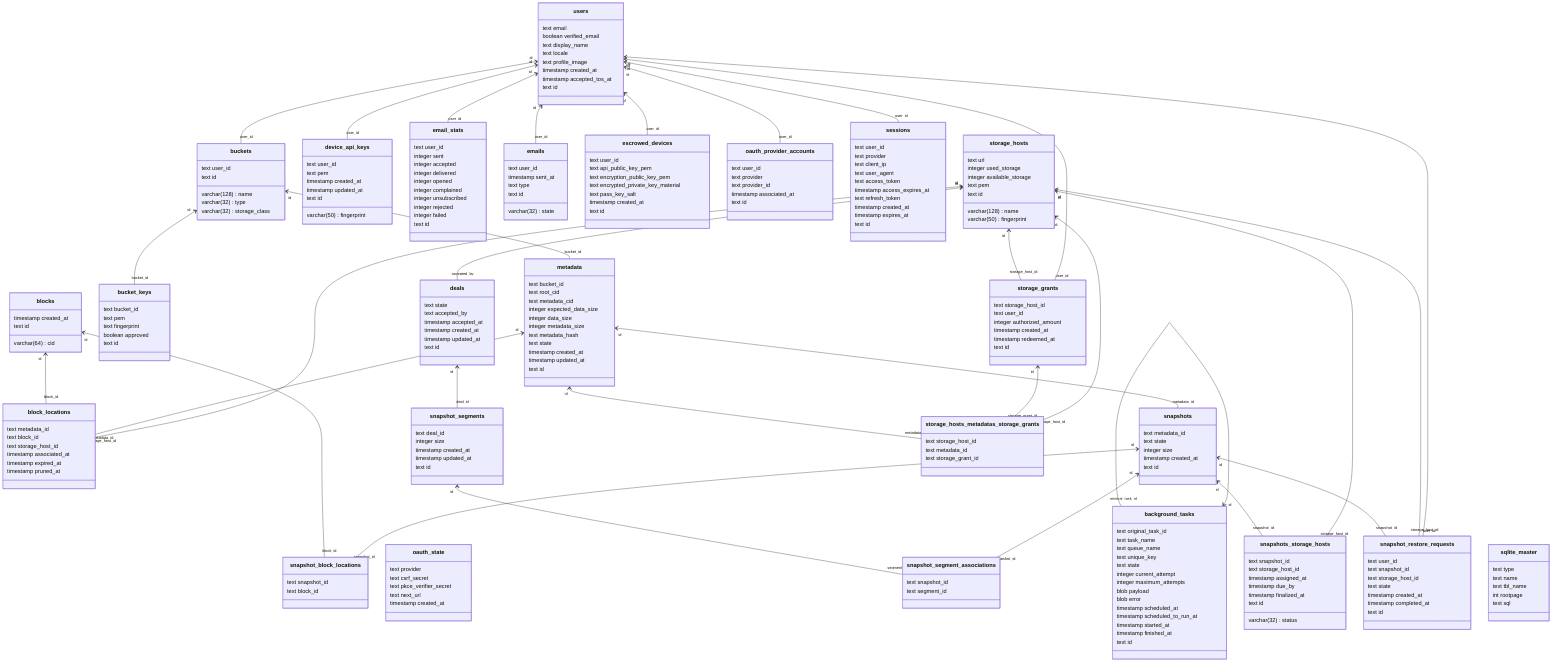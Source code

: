 classDiagram
direction BT
class background_tasks {
   text original_task_id
   text task_name
   text queue_name
   text unique_key
   text state
   integer current_attempt
   integer maximum_attempts
   blob payload
   blob error
   timestamp scheduled_at
   timestamp scheduled_to_run_at
   timestamp started_at
   timestamp finished_at
   text id
}
class block_locations {
   text metadata_id
   text block_id
   text storage_host_id
   timestamp associated_at
   timestamp expired_at
   timestamp pruned_at
}
class blocks {
   varchar(64) cid
   timestamp created_at
   text id
}
class bucket_keys {
   text bucket_id
   text pem
   text fingerprint
   boolean approved
   text id
}
class buckets {
   text user_id
   varchar(128) name
   varchar(32) type
   varchar(32) storage_class
   text id
}
class deals {
   text state
   text accepted_by
   timestamp accepted_at
   timestamp created_at
   timestamp updated_at
   text id
}
class device_api_keys {
   text user_id
   varchar(50) fingerprint
   text pem
   timestamp created_at
   timestamp updated_at
   text id
}
class email_stats {
   text user_id
   integer sent
   integer accepted
   integer delivered
   integer opened
   integer complained
   integer unsubscribed
   integer rejected
   integer failed
   text id
}
class emails {
   text user_id
   timestamp sent_at
   text type
   varchar(32) state
   text id
}
class escrowed_devices {
   text user_id
   text api_public_key_pem
   text encryption_public_key_pem
   text encrypted_private_key_material
   text pass_key_salt
   timestamp created_at
   text id
}
class metadata {
   text bucket_id
   text root_cid
   text metadata_cid
   integer expected_data_size
   integer data_size
   integer metadata_size
   text metadata_hash
   text state
   timestamp created_at
   timestamp updated_at
   text id
}
class oauth_provider_accounts {
   text user_id
   text provider
   text provider_id
   timestamp associated_at
   text id
}
class oauth_state {
   text provider
   text csrf_secret
   text pkce_verifier_secret
   text next_url
   timestamp created_at
}
class sessions {
   text user_id
   text provider
   text client_ip
   text user_agent
   text access_token
   timestamp access_expires_at
   text refresh_token
   timestamp created_at
   timestamp expires_at
   text id
}
class snapshot_block_locations {
   text snapshot_id
   text block_id
}
class snapshot_restore_requests {
   text user_id
   text snapshot_id
   text storage_host_id
   text state
   timestamp created_at
   timestamp completed_at
   text id
}
class snapshot_segment_associations {
   text snapshot_id
   text segment_id
}
class snapshot_segments {
   text deal_id
   integer size
   timestamp created_at
   timestamp updated_at
   text id
}
class snapshots {
   text metadata_id
   text state
   integer size
   timestamp created_at
   text id
}
class snapshots_storage_hosts {
   text snapshot_id
   text storage_host_id
   timestamp assigned_at
   timestamp due_by
   varchar(32) status
   timestamp finalized_at
   text id
}
class sqlite_master {
   text type
   text name
   text tbl_name
   int rootpage
   text sql
}
class storage_grants {
   text storage_host_id
   text user_id
   integer authorized_amount
   timestamp created_at
   timestamp redeemed_at
   text id
}
class storage_hosts {
   varchar(128) name
   text url
   integer used_storage
   integer available_storage
   varchar(50) fingerprint
   text pem
   text id
}
class storage_hosts_metadatas_storage_grants {
   text storage_host_id
   text metadata_id
   text storage_grant_id
}
class users {
   text email
   boolean verified_email
   text display_name
   text locale
   text profile_image
   timestamp created_at
   timestamp accepted_tos_at
   text id
}

background_tasks "original_task_id" --> "id" background_tasks
block_locations "block_id" --> "id" blocks
block_locations "metadata_id" --> "id" metadata
block_locations "storage_host_id" --> "id" storage_hosts
bucket_keys "bucket_id" --> "id" buckets
buckets "user_id" --> "id" users
deals "accepted_by" --> "id" storage_hosts
device_api_keys "user_id" --> "id" users
email_stats "user_id" --> "id" users
emails "user_id" --> "id" users
escrowed_devices "user_id" --> "id" users
metadata "bucket_id" --> "id" buckets
oauth_provider_accounts "user_id" --> "id" users
sessions "user_id" --> "id" users
snapshot_block_locations "block_id" --> "id" blocks
snapshot_block_locations "snapshot_id" --> "id" snapshots
snapshot_restore_requests "snapshot_id" --> "id" snapshots
snapshot_restore_requests "storage_host_id" --> "id" storage_hosts
snapshot_restore_requests "user_id" --> "id" users
snapshot_segment_associations "segment_id" --> "id" snapshot_segments
snapshot_segment_associations "snapshot_id" --> "id" snapshots
snapshot_segments "deal_id" --> "id" deals
snapshots "metadata_id" --> "id" metadata
snapshots_storage_hosts "snapshot_id" --> "id" snapshots
snapshots_storage_hosts "storage_host_id" --> "id" storage_hosts
storage_grants "storage_host_id" --> "id" storage_hosts
storage_grants "user_id" --> "id" users
storage_hosts_metadatas_storage_grants "metadata_id" --> "id" metadata
storage_hosts_metadatas_storage_grants "storage_grant_id" --> "id" storage_grants
storage_hosts_metadatas_storage_grants "storage_host_id" --> "id" storage_hosts